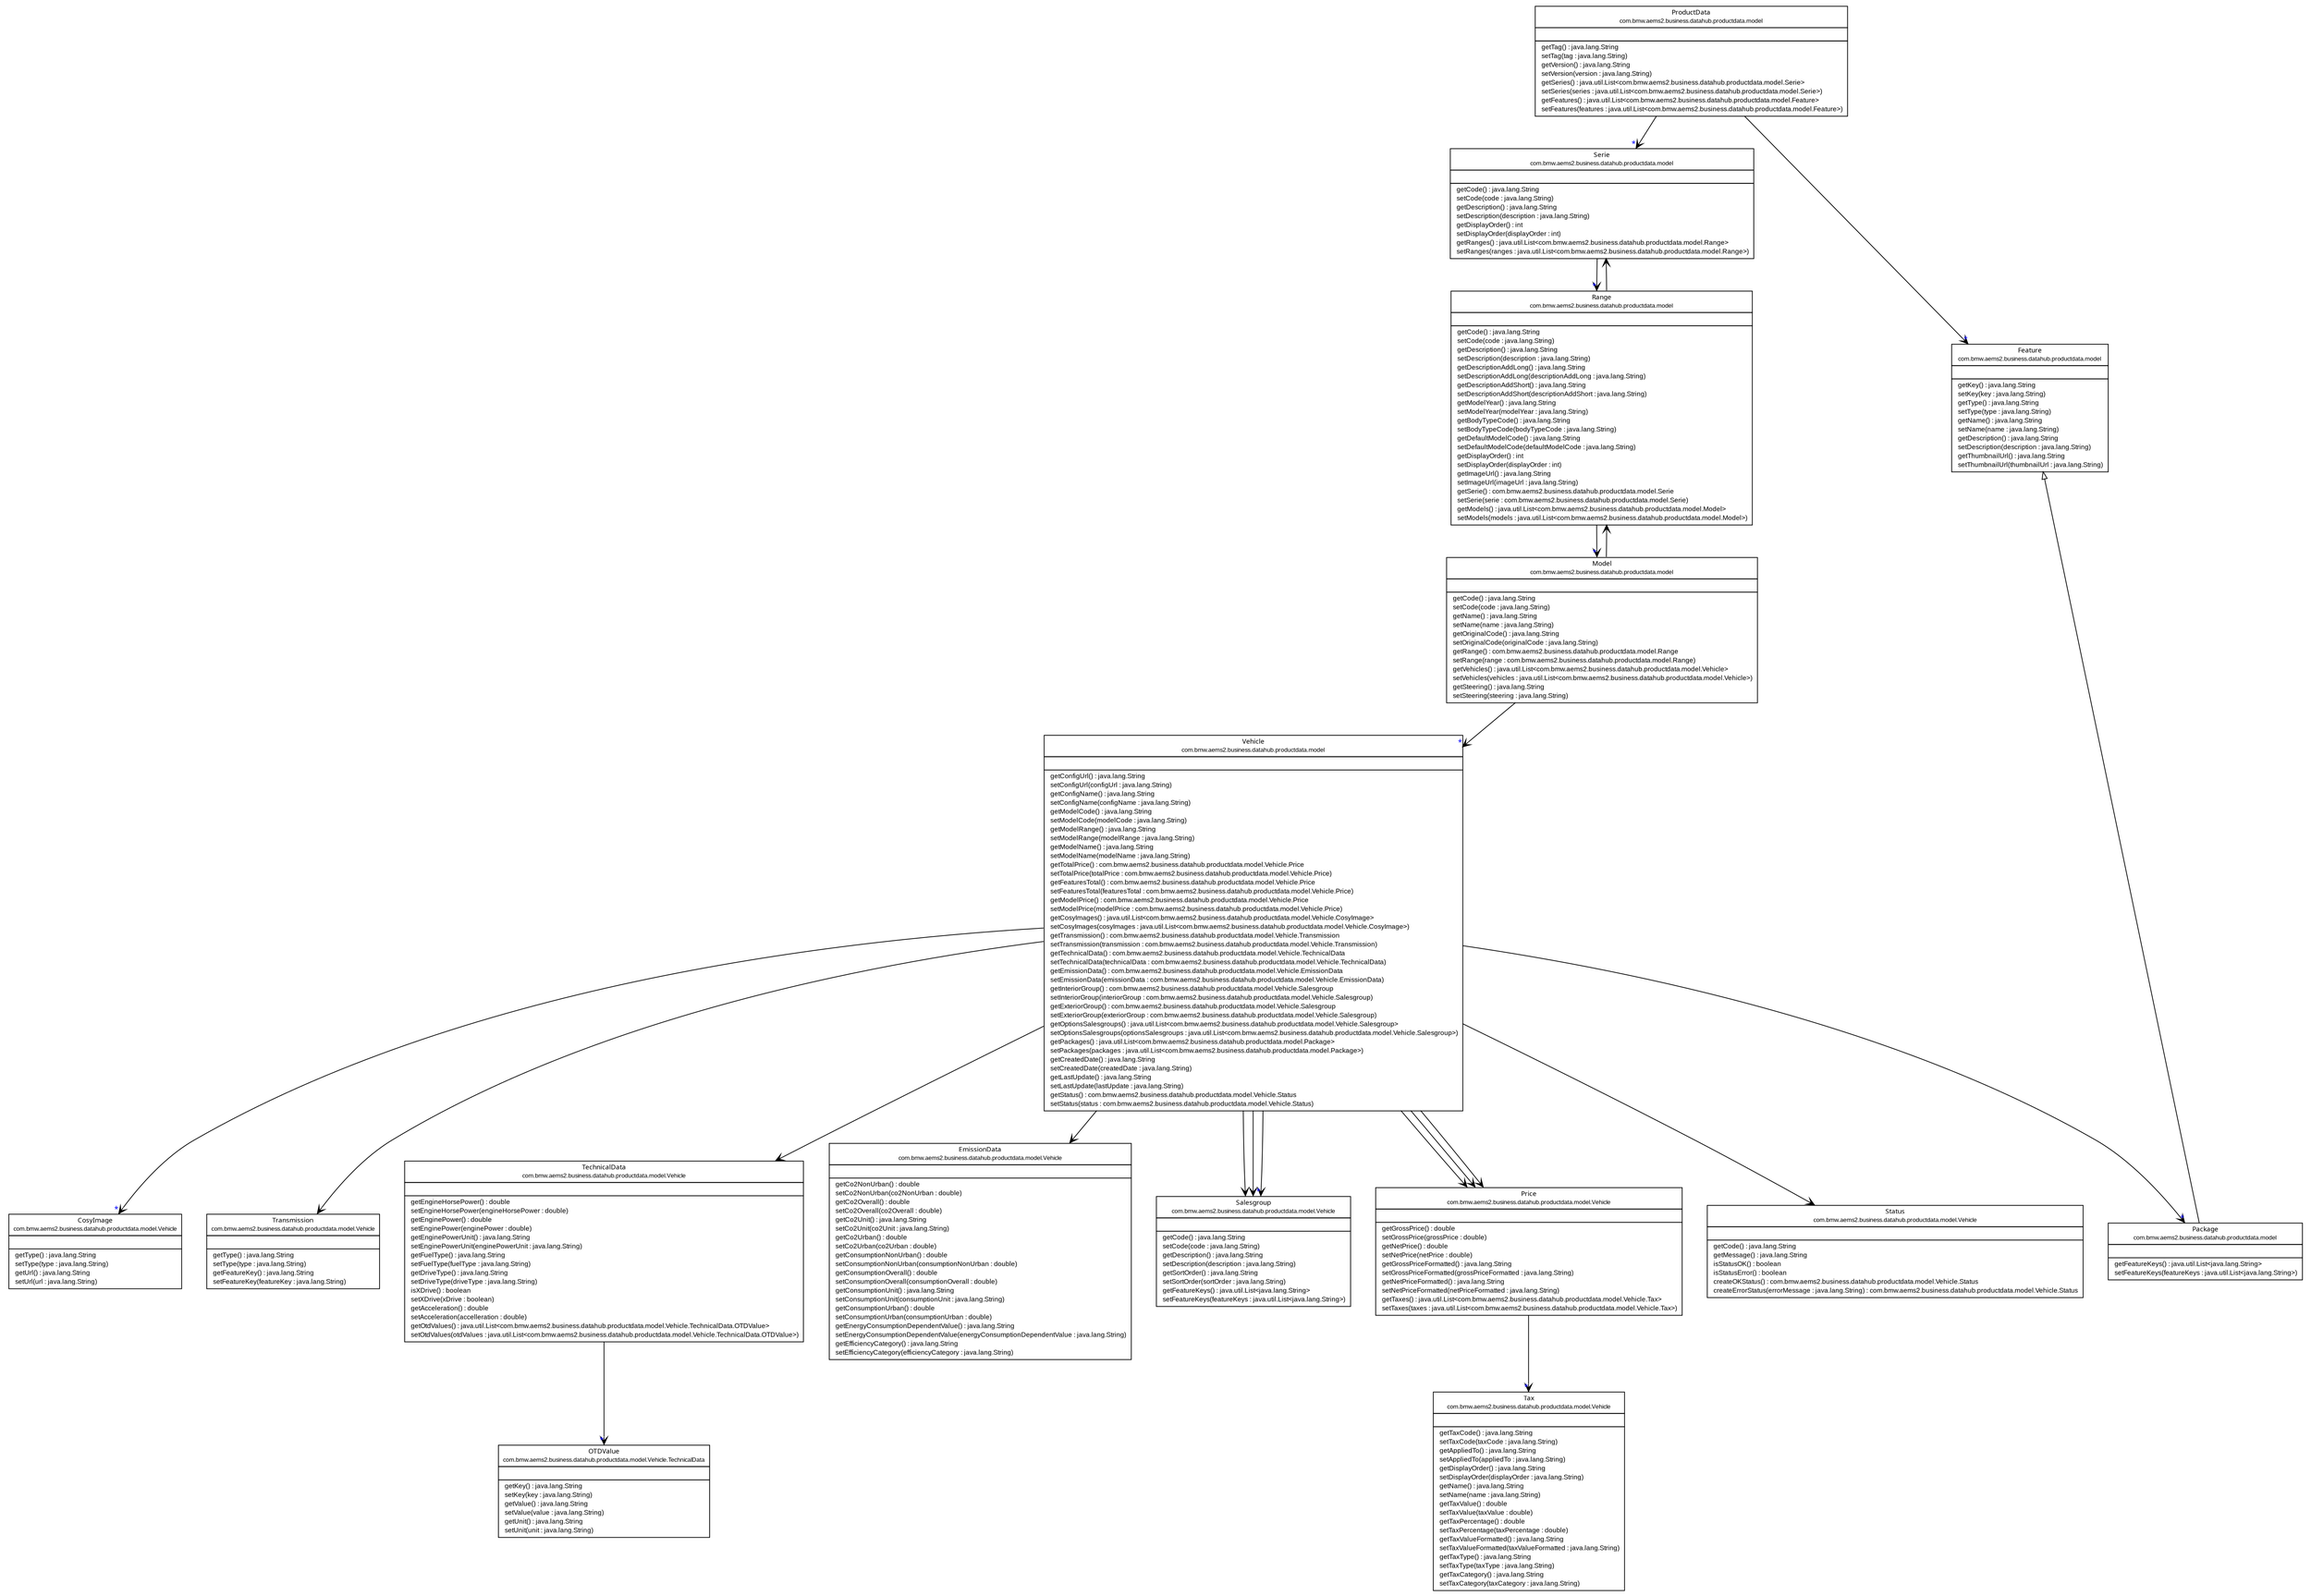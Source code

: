 #!/usr/local/bin/dot
#
# Class diagram 
# Generated by UMLGraph version 5.2 (http://www.umlgraph.org/)
#

digraph G {
	edge [fontname="arialbd",fontsize=10,labelfontname="arialbd",labelfontsize=10];
	node [fontname="arial",fontsize=10,shape=plaintext];
	nodesep=0.25;
	ranksep=0.5;
	// com.bmw.aems2.business.datahub.productdata.model.Vehicle
	c76 [label=<<table title="com.bmw.aems2.business.datahub.productdata.model.Vehicle" border="0" cellborder="1" cellspacing="0" cellpadding="2" port="p">
		<tr><td><table border="0" cellspacing="0" cellpadding="1">
<tr><td align="center" balign="center"><font face="arialbd"> Vehicle </font></td></tr>
<tr><td align="center" balign="center"><font point-size="8.0"> com.bmw.aems2.business.datahub.productdata.model </font></td></tr>
		</table></td></tr>
		<tr><td><table border="0" cellspacing="0" cellpadding="1">
<tr><td align="left" balign="left">  </td></tr>
		</table></td></tr>
		<tr><td><table border="0" cellspacing="0" cellpadding="1">
<tr><td align="left" balign="left">  getConfigUrl() : java.lang.String </td></tr>
<tr><td align="left" balign="left">  setConfigUrl(configUrl : java.lang.String) </td></tr>
<tr><td align="left" balign="left">  getConfigName() : java.lang.String </td></tr>
<tr><td align="left" balign="left">  setConfigName(configName : java.lang.String) </td></tr>
<tr><td align="left" balign="left">  getModelCode() : java.lang.String </td></tr>
<tr><td align="left" balign="left">  setModelCode(modelCode : java.lang.String) </td></tr>
<tr><td align="left" balign="left">  getModelRange() : java.lang.String </td></tr>
<tr><td align="left" balign="left">  setModelRange(modelRange : java.lang.String) </td></tr>
<tr><td align="left" balign="left">  getModelName() : java.lang.String </td></tr>
<tr><td align="left" balign="left">  setModelName(modelName : java.lang.String) </td></tr>
<tr><td align="left" balign="left">  getTotalPrice() : com.bmw.aems2.business.datahub.productdata.model.Vehicle.Price </td></tr>
<tr><td align="left" balign="left">  setTotalPrice(totalPrice : com.bmw.aems2.business.datahub.productdata.model.Vehicle.Price) </td></tr>
<tr><td align="left" balign="left">  getFeaturesTotal() : com.bmw.aems2.business.datahub.productdata.model.Vehicle.Price </td></tr>
<tr><td align="left" balign="left">  setFeaturesTotal(featuresTotal : com.bmw.aems2.business.datahub.productdata.model.Vehicle.Price) </td></tr>
<tr><td align="left" balign="left">  getModelPrice() : com.bmw.aems2.business.datahub.productdata.model.Vehicle.Price </td></tr>
<tr><td align="left" balign="left">  setModelPrice(modelPrice : com.bmw.aems2.business.datahub.productdata.model.Vehicle.Price) </td></tr>
<tr><td align="left" balign="left">  getCosyImages() : java.util.List&lt;com.bmw.aems2.business.datahub.productdata.model.Vehicle.CosyImage&gt; </td></tr>
<tr><td align="left" balign="left">  setCosyImages(cosyImages : java.util.List&lt;com.bmw.aems2.business.datahub.productdata.model.Vehicle.CosyImage&gt;) </td></tr>
<tr><td align="left" balign="left">  getTransmission() : com.bmw.aems2.business.datahub.productdata.model.Vehicle.Transmission </td></tr>
<tr><td align="left" balign="left">  setTransmission(transmission : com.bmw.aems2.business.datahub.productdata.model.Vehicle.Transmission) </td></tr>
<tr><td align="left" balign="left">  getTechnicalData() : com.bmw.aems2.business.datahub.productdata.model.Vehicle.TechnicalData </td></tr>
<tr><td align="left" balign="left">  setTechnicalData(technicalData : com.bmw.aems2.business.datahub.productdata.model.Vehicle.TechnicalData) </td></tr>
<tr><td align="left" balign="left">  getEmissionData() : com.bmw.aems2.business.datahub.productdata.model.Vehicle.EmissionData </td></tr>
<tr><td align="left" balign="left">  setEmissionData(emissionData : com.bmw.aems2.business.datahub.productdata.model.Vehicle.EmissionData) </td></tr>
<tr><td align="left" balign="left">  getInteriorGroup() : com.bmw.aems2.business.datahub.productdata.model.Vehicle.Salesgroup </td></tr>
<tr><td align="left" balign="left">  setInteriorGroup(interiorGroup : com.bmw.aems2.business.datahub.productdata.model.Vehicle.Salesgroup) </td></tr>
<tr><td align="left" balign="left">  getExteriorGroup() : com.bmw.aems2.business.datahub.productdata.model.Vehicle.Salesgroup </td></tr>
<tr><td align="left" balign="left">  setExteriorGroup(exteriorGroup : com.bmw.aems2.business.datahub.productdata.model.Vehicle.Salesgroup) </td></tr>
<tr><td align="left" balign="left">  getOptionsSalesgroups() : java.util.List&lt;com.bmw.aems2.business.datahub.productdata.model.Vehicle.Salesgroup&gt; </td></tr>
<tr><td align="left" balign="left">  setOptionsSalesgroups(optionsSalesgroups : java.util.List&lt;com.bmw.aems2.business.datahub.productdata.model.Vehicle.Salesgroup&gt;) </td></tr>
<tr><td align="left" balign="left">  getPackages() : java.util.List&lt;com.bmw.aems2.business.datahub.productdata.model.Package&gt; </td></tr>
<tr><td align="left" balign="left">  setPackages(packages : java.util.List&lt;com.bmw.aems2.business.datahub.productdata.model.Package&gt;) </td></tr>
<tr><td align="left" balign="left">  getCreatedDate() : java.lang.String </td></tr>
<tr><td align="left" balign="left">  setCreatedDate(createdDate : java.lang.String) </td></tr>
<tr><td align="left" balign="left">  getLastUpdate() : java.lang.String </td></tr>
<tr><td align="left" balign="left">  setLastUpdate(lastUpdate : java.lang.String) </td></tr>
<tr><td align="left" balign="left">  getStatus() : com.bmw.aems2.business.datahub.productdata.model.Vehicle.Status </td></tr>
<tr><td align="left" balign="left">  setStatus(status : com.bmw.aems2.business.datahub.productdata.model.Vehicle.Status) </td></tr>
		</table></td></tr>
		</table>>, fontname="arial", fontcolor="black", fontsize=9.0];
	// com.bmw.aems2.business.datahub.productdata.model.Vehicle.CosyImage
	c77 [label=<<table title="com.bmw.aems2.business.datahub.productdata.model.Vehicle.CosyImage" border="0" cellborder="1" cellspacing="0" cellpadding="2" port="p">
		<tr><td><table border="0" cellspacing="0" cellpadding="1">
<tr><td align="center" balign="center"><font face="arialbd"> CosyImage </font></td></tr>
<tr><td align="center" balign="center"><font point-size="8.0"> com.bmw.aems2.business.datahub.productdata.model.Vehicle </font></td></tr>
		</table></td></tr>
		<tr><td><table border="0" cellspacing="0" cellpadding="1">
<tr><td align="left" balign="left">  </td></tr>
		</table></td></tr>
		<tr><td><table border="0" cellspacing="0" cellpadding="1">
<tr><td align="left" balign="left">  getType() : java.lang.String </td></tr>
<tr><td align="left" balign="left">  setType(type : java.lang.String) </td></tr>
<tr><td align="left" balign="left">  getUrl() : java.lang.String </td></tr>
<tr><td align="left" balign="left">  setUrl(url : java.lang.String) </td></tr>
		</table></td></tr>
		</table>>, fontname="arial", fontcolor="black", fontsize=9.0];
	// com.bmw.aems2.business.datahub.productdata.model.Vehicle.Transmission
	c78 [label=<<table title="com.bmw.aems2.business.datahub.productdata.model.Vehicle.Transmission" border="0" cellborder="1" cellspacing="0" cellpadding="2" port="p">
		<tr><td><table border="0" cellspacing="0" cellpadding="1">
<tr><td align="center" balign="center"><font face="arialbd"> Transmission </font></td></tr>
<tr><td align="center" balign="center"><font point-size="8.0"> com.bmw.aems2.business.datahub.productdata.model.Vehicle </font></td></tr>
		</table></td></tr>
		<tr><td><table border="0" cellspacing="0" cellpadding="1">
<tr><td align="left" balign="left">  </td></tr>
		</table></td></tr>
		<tr><td><table border="0" cellspacing="0" cellpadding="1">
<tr><td align="left" balign="left">  getType() : java.lang.String </td></tr>
<tr><td align="left" balign="left">  setType(type : java.lang.String) </td></tr>
<tr><td align="left" balign="left">  getFeatureKey() : java.lang.String </td></tr>
<tr><td align="left" balign="left">  setFeatureKey(featureKey : java.lang.String) </td></tr>
		</table></td></tr>
		</table>>, fontname="arial", fontcolor="black", fontsize=9.0];
	// com.bmw.aems2.business.datahub.productdata.model.Vehicle.TechnicalData
	c79 [label=<<table title="com.bmw.aems2.business.datahub.productdata.model.Vehicle.TechnicalData" border="0" cellborder="1" cellspacing="0" cellpadding="2" port="p">
		<tr><td><table border="0" cellspacing="0" cellpadding="1">
<tr><td align="center" balign="center"><font face="arialbd"> TechnicalData </font></td></tr>
<tr><td align="center" balign="center"><font point-size="8.0"> com.bmw.aems2.business.datahub.productdata.model.Vehicle </font></td></tr>
		</table></td></tr>
		<tr><td><table border="0" cellspacing="0" cellpadding="1">
<tr><td align="left" balign="left">  </td></tr>
		</table></td></tr>
		<tr><td><table border="0" cellspacing="0" cellpadding="1">
<tr><td align="left" balign="left">  getEngineHorsePower() : double </td></tr>
<tr><td align="left" balign="left">  setEngineHorsePower(engineHorsePower : double) </td></tr>
<tr><td align="left" balign="left">  getEnginePower() : double </td></tr>
<tr><td align="left" balign="left">  setEnginePower(enginePower : double) </td></tr>
<tr><td align="left" balign="left">  getEnginePowerUnit() : java.lang.String </td></tr>
<tr><td align="left" balign="left">  setEnginePowerUnit(enginePowerUnit : java.lang.String) </td></tr>
<tr><td align="left" balign="left">  getFuelType() : java.lang.String </td></tr>
<tr><td align="left" balign="left">  setFuelType(fuelType : java.lang.String) </td></tr>
<tr><td align="left" balign="left">  getDriveType() : java.lang.String </td></tr>
<tr><td align="left" balign="left">  setDriveType(driveType : java.lang.String) </td></tr>
<tr><td align="left" balign="left">  isXDrive() : boolean </td></tr>
<tr><td align="left" balign="left">  setXDrive(xDrive : boolean) </td></tr>
<tr><td align="left" balign="left">  getAcceleration() : double </td></tr>
<tr><td align="left" balign="left">  setAcceleration(accelleration : double) </td></tr>
<tr><td align="left" balign="left">  getOtdValues() : java.util.List&lt;com.bmw.aems2.business.datahub.productdata.model.Vehicle.TechnicalData.OTDValue&gt; </td></tr>
<tr><td align="left" balign="left">  setOtdValues(otdValues : java.util.List&lt;com.bmw.aems2.business.datahub.productdata.model.Vehicle.TechnicalData.OTDValue&gt;) </td></tr>
		</table></td></tr>
		</table>>, fontname="arial", fontcolor="black", fontsize=9.0];
	// com.bmw.aems2.business.datahub.productdata.model.Vehicle.TechnicalData.OTDValue
	c80 [label=<<table title="com.bmw.aems2.business.datahub.productdata.model.Vehicle.TechnicalData.OTDValue" border="0" cellborder="1" cellspacing="0" cellpadding="2" port="p">
		<tr><td><table border="0" cellspacing="0" cellpadding="1">
<tr><td align="center" balign="center"><font face="arialbd"> OTDValue </font></td></tr>
<tr><td align="center" balign="center"><font point-size="8.0"> com.bmw.aems2.business.datahub.productdata.model.Vehicle.TechnicalData </font></td></tr>
		</table></td></tr>
		<tr><td><table border="0" cellspacing="0" cellpadding="1">
<tr><td align="left" balign="left">  </td></tr>
		</table></td></tr>
		<tr><td><table border="0" cellspacing="0" cellpadding="1">
<tr><td align="left" balign="left">  getKey() : java.lang.String </td></tr>
<tr><td align="left" balign="left">  setKey(key : java.lang.String) </td></tr>
<tr><td align="left" balign="left">  getValue() : java.lang.String </td></tr>
<tr><td align="left" balign="left">  setValue(value : java.lang.String) </td></tr>
<tr><td align="left" balign="left">  getUnit() : java.lang.String </td></tr>
<tr><td align="left" balign="left">  setUnit(unit : java.lang.String) </td></tr>
		</table></td></tr>
		</table>>, fontname="arial", fontcolor="black", fontsize=9.0];
	// com.bmw.aems2.business.datahub.productdata.model.Vehicle.EmissionData
	c81 [label=<<table title="com.bmw.aems2.business.datahub.productdata.model.Vehicle.EmissionData" border="0" cellborder="1" cellspacing="0" cellpadding="2" port="p">
		<tr><td><table border="0" cellspacing="0" cellpadding="1">
<tr><td align="center" balign="center"><font face="arialbd"> EmissionData </font></td></tr>
<tr><td align="center" balign="center"><font point-size="8.0"> com.bmw.aems2.business.datahub.productdata.model.Vehicle </font></td></tr>
		</table></td></tr>
		<tr><td><table border="0" cellspacing="0" cellpadding="1">
<tr><td align="left" balign="left">  </td></tr>
		</table></td></tr>
		<tr><td><table border="0" cellspacing="0" cellpadding="1">
<tr><td align="left" balign="left">  getCo2NonUrban() : double </td></tr>
<tr><td align="left" balign="left">  setCo2NonUrban(co2NonUrban : double) </td></tr>
<tr><td align="left" balign="left">  getCo2Overall() : double </td></tr>
<tr><td align="left" balign="left">  setCo2Overall(co2Overall : double) </td></tr>
<tr><td align="left" balign="left">  getCo2Unit() : java.lang.String </td></tr>
<tr><td align="left" balign="left">  setCo2Unit(co2Unit : java.lang.String) </td></tr>
<tr><td align="left" balign="left">  getCo2Urban() : double </td></tr>
<tr><td align="left" balign="left">  setCo2Urban(co2Urban : double) </td></tr>
<tr><td align="left" balign="left">  getConsumptionNonUrban() : double </td></tr>
<tr><td align="left" balign="left">  setConsumptionNonUrban(consumptionNonUrban : double) </td></tr>
<tr><td align="left" balign="left">  getConsumptionOverall() : double </td></tr>
<tr><td align="left" balign="left">  setConsumptionOverall(consumptionOverall : double) </td></tr>
<tr><td align="left" balign="left">  getConsumptionUnit() : java.lang.String </td></tr>
<tr><td align="left" balign="left">  setConsumptionUnit(consumptionUnit : java.lang.String) </td></tr>
<tr><td align="left" balign="left">  getConsumptionUrban() : double </td></tr>
<tr><td align="left" balign="left">  setConsumptionUrban(consumptionUrban : double) </td></tr>
<tr><td align="left" balign="left">  getEnergyConsumptionDependentValue() : java.lang.String </td></tr>
<tr><td align="left" balign="left">  setEnergyConsumptionDependentValue(energyConsumptionDependentValue : java.lang.String) </td></tr>
<tr><td align="left" balign="left">  getEfficiencyCategory() : java.lang.String </td></tr>
<tr><td align="left" balign="left">  setEfficiencyCategory(efficiencyCategory : java.lang.String) </td></tr>
		</table></td></tr>
		</table>>, fontname="arial", fontcolor="black", fontsize=9.0];
	// com.bmw.aems2.business.datahub.productdata.model.Vehicle.Salesgroup
	c82 [label=<<table title="com.bmw.aems2.business.datahub.productdata.model.Vehicle.Salesgroup" border="0" cellborder="1" cellspacing="0" cellpadding="2" port="p">
		<tr><td><table border="0" cellspacing="0" cellpadding="1">
<tr><td align="center" balign="center"><font face="arialbd"> Salesgroup </font></td></tr>
<tr><td align="center" balign="center"><font point-size="8.0"> com.bmw.aems2.business.datahub.productdata.model.Vehicle </font></td></tr>
		</table></td></tr>
		<tr><td><table border="0" cellspacing="0" cellpadding="1">
<tr><td align="left" balign="left">  </td></tr>
		</table></td></tr>
		<tr><td><table border="0" cellspacing="0" cellpadding="1">
<tr><td align="left" balign="left">  getCode() : java.lang.String </td></tr>
<tr><td align="left" balign="left">  setCode(code : java.lang.String) </td></tr>
<tr><td align="left" balign="left">  getDescription() : java.lang.String </td></tr>
<tr><td align="left" balign="left">  setDescription(description : java.lang.String) </td></tr>
<tr><td align="left" balign="left">  getSortOrder() : java.lang.String </td></tr>
<tr><td align="left" balign="left">  setSortOrder(sortOrder : java.lang.String) </td></tr>
<tr><td align="left" balign="left">  getFeatureKeys() : java.util.List&lt;java.lang.String&gt; </td></tr>
<tr><td align="left" balign="left">  setFeatureKeys(featureKeys : java.util.List&lt;java.lang.String&gt;) </td></tr>
		</table></td></tr>
		</table>>, fontname="arial", fontcolor="black", fontsize=9.0];
	// com.bmw.aems2.business.datahub.productdata.model.Vehicle.Price
	c83 [label=<<table title="com.bmw.aems2.business.datahub.productdata.model.Vehicle.Price" border="0" cellborder="1" cellspacing="0" cellpadding="2" port="p">
		<tr><td><table border="0" cellspacing="0" cellpadding="1">
<tr><td align="center" balign="center"><font face="arialbd"> Price </font></td></tr>
<tr><td align="center" balign="center"><font point-size="8.0"> com.bmw.aems2.business.datahub.productdata.model.Vehicle </font></td></tr>
		</table></td></tr>
		<tr><td><table border="0" cellspacing="0" cellpadding="1">
<tr><td align="left" balign="left">  </td></tr>
		</table></td></tr>
		<tr><td><table border="0" cellspacing="0" cellpadding="1">
<tr><td align="left" balign="left">  getGrossPrice() : double </td></tr>
<tr><td align="left" balign="left">  setGrossPrice(grossPrice : double) </td></tr>
<tr><td align="left" balign="left">  getNetPrice() : double </td></tr>
<tr><td align="left" balign="left">  setNetPrice(netPrice : double) </td></tr>
<tr><td align="left" balign="left">  getGrossPriceFormatted() : java.lang.String </td></tr>
<tr><td align="left" balign="left">  setGrossPriceFormatted(grossPriceFormatted : java.lang.String) </td></tr>
<tr><td align="left" balign="left">  getNetPriceFormatted() : java.lang.String </td></tr>
<tr><td align="left" balign="left">  setNetPriceFormatted(netPriceFormatted : java.lang.String) </td></tr>
<tr><td align="left" balign="left">  getTaxes() : java.util.List&lt;com.bmw.aems2.business.datahub.productdata.model.Vehicle.Tax&gt; </td></tr>
<tr><td align="left" balign="left">  setTaxes(taxes : java.util.List&lt;com.bmw.aems2.business.datahub.productdata.model.Vehicle.Tax&gt;) </td></tr>
		</table></td></tr>
		</table>>, fontname="arial", fontcolor="black", fontsize=9.0];
	// com.bmw.aems2.business.datahub.productdata.model.Vehicle.Tax
	c84 [label=<<table title="com.bmw.aems2.business.datahub.productdata.model.Vehicle.Tax" border="0" cellborder="1" cellspacing="0" cellpadding="2" port="p">
		<tr><td><table border="0" cellspacing="0" cellpadding="1">
<tr><td align="center" balign="center"><font face="arialbd"> Tax </font></td></tr>
<tr><td align="center" balign="center"><font point-size="8.0"> com.bmw.aems2.business.datahub.productdata.model.Vehicle </font></td></tr>
		</table></td></tr>
		<tr><td><table border="0" cellspacing="0" cellpadding="1">
<tr><td align="left" balign="left">  </td></tr>
		</table></td></tr>
		<tr><td><table border="0" cellspacing="0" cellpadding="1">
<tr><td align="left" balign="left">  getTaxCode() : java.lang.String </td></tr>
<tr><td align="left" balign="left">  setTaxCode(taxCode : java.lang.String) </td></tr>
<tr><td align="left" balign="left">  getAppliedTo() : java.lang.String </td></tr>
<tr><td align="left" balign="left">  setAppliedTo(appliedTo : java.lang.String) </td></tr>
<tr><td align="left" balign="left">  getDisplayOrder() : java.lang.String </td></tr>
<tr><td align="left" balign="left">  setDisplayOrder(displayOrder : java.lang.String) </td></tr>
<tr><td align="left" balign="left">  getName() : java.lang.String </td></tr>
<tr><td align="left" balign="left">  setName(name : java.lang.String) </td></tr>
<tr><td align="left" balign="left">  getTaxValue() : double </td></tr>
<tr><td align="left" balign="left">  setTaxValue(taxValue : double) </td></tr>
<tr><td align="left" balign="left">  getTaxPercentage() : double </td></tr>
<tr><td align="left" balign="left">  setTaxPercentage(taxPercentage : double) </td></tr>
<tr><td align="left" balign="left">  getTaxValueFormatted() : java.lang.String </td></tr>
<tr><td align="left" balign="left">  setTaxValueFormatted(taxValueFormatted : java.lang.String) </td></tr>
<tr><td align="left" balign="left">  getTaxType() : java.lang.String </td></tr>
<tr><td align="left" balign="left">  setTaxType(taxType : java.lang.String) </td></tr>
<tr><td align="left" balign="left">  getTaxCategory() : java.lang.String </td></tr>
<tr><td align="left" balign="left">  setTaxCategory(taxCategory : java.lang.String) </td></tr>
		</table></td></tr>
		</table>>, fontname="arial", fontcolor="black", fontsize=9.0];
	// com.bmw.aems2.business.datahub.productdata.model.Vehicle.Status
	c85 [label=<<table title="com.bmw.aems2.business.datahub.productdata.model.Vehicle.Status" border="0" cellborder="1" cellspacing="0" cellpadding="2" port="p">
		<tr><td><table border="0" cellspacing="0" cellpadding="1">
<tr><td align="center" balign="center"><font face="arialbd"> Status </font></td></tr>
<tr><td align="center" balign="center"><font point-size="8.0"> com.bmw.aems2.business.datahub.productdata.model.Vehicle </font></td></tr>
		</table></td></tr>
		<tr><td><table border="0" cellspacing="0" cellpadding="1">
<tr><td align="left" balign="left">  </td></tr>
		</table></td></tr>
		<tr><td><table border="0" cellspacing="0" cellpadding="1">
<tr><td align="left" balign="left">  getCode() : java.lang.String </td></tr>
<tr><td align="left" balign="left">  getMessage() : java.lang.String </td></tr>
<tr><td align="left" balign="left">  isStatusOK() : boolean </td></tr>
<tr><td align="left" balign="left">  isStatusError() : boolean </td></tr>
<tr><td align="left" balign="left">  createOKStatus() : com.bmw.aems2.business.datahub.productdata.model.Vehicle.Status </td></tr>
<tr><td align="left" balign="left">  createErrorStatus(errorMessage : java.lang.String) : com.bmw.aems2.business.datahub.productdata.model.Vehicle.Status </td></tr>
		</table></td></tr>
		</table>>, fontname="arial", fontcolor="black", fontsize=9.0];
	// com.bmw.aems2.business.datahub.productdata.model.Serie
	c86 [label=<<table title="com.bmw.aems2.business.datahub.productdata.model.Serie" border="0" cellborder="1" cellspacing="0" cellpadding="2" port="p">
		<tr><td><table border="0" cellspacing="0" cellpadding="1">
<tr><td align="center" balign="center"><font face="arialbd"> Serie </font></td></tr>
<tr><td align="center" balign="center"><font point-size="8.0"> com.bmw.aems2.business.datahub.productdata.model </font></td></tr>
		</table></td></tr>
		<tr><td><table border="0" cellspacing="0" cellpadding="1">
<tr><td align="left" balign="left">  </td></tr>
		</table></td></tr>
		<tr><td><table border="0" cellspacing="0" cellpadding="1">
<tr><td align="left" balign="left">  getCode() : java.lang.String </td></tr>
<tr><td align="left" balign="left">  setCode(code : java.lang.String) </td></tr>
<tr><td align="left" balign="left">  getDescription() : java.lang.String </td></tr>
<tr><td align="left" balign="left">  setDescription(description : java.lang.String) </td></tr>
<tr><td align="left" balign="left">  getDisplayOrder() : int </td></tr>
<tr><td align="left" balign="left">  setDisplayOrder(displayOrder : int) </td></tr>
<tr><td align="left" balign="left">  getRanges() : java.util.List&lt;com.bmw.aems2.business.datahub.productdata.model.Range&gt; </td></tr>
<tr><td align="left" balign="left">  setRanges(ranges : java.util.List&lt;com.bmw.aems2.business.datahub.productdata.model.Range&gt;) </td></tr>
		</table></td></tr>
		</table>>, fontname="arial", fontcolor="black", fontsize=9.0];
	// com.bmw.aems2.business.datahub.productdata.model.Range
	c87 [label=<<table title="com.bmw.aems2.business.datahub.productdata.model.Range" border="0" cellborder="1" cellspacing="0" cellpadding="2" port="p">
		<tr><td><table border="0" cellspacing="0" cellpadding="1">
<tr><td align="center" balign="center"><font face="arialbd"> Range </font></td></tr>
<tr><td align="center" balign="center"><font point-size="8.0"> com.bmw.aems2.business.datahub.productdata.model </font></td></tr>
		</table></td></tr>
		<tr><td><table border="0" cellspacing="0" cellpadding="1">
<tr><td align="left" balign="left">  </td></tr>
		</table></td></tr>
		<tr><td><table border="0" cellspacing="0" cellpadding="1">
<tr><td align="left" balign="left">  getCode() : java.lang.String </td></tr>
<tr><td align="left" balign="left">  setCode(code : java.lang.String) </td></tr>
<tr><td align="left" balign="left">  getDescription() : java.lang.String </td></tr>
<tr><td align="left" balign="left">  setDescription(description : java.lang.String) </td></tr>
<tr><td align="left" balign="left">  getDescriptionAddLong() : java.lang.String </td></tr>
<tr><td align="left" balign="left">  setDescriptionAddLong(descriptionAddLong : java.lang.String) </td></tr>
<tr><td align="left" balign="left">  getDescriptionAddShort() : java.lang.String </td></tr>
<tr><td align="left" balign="left">  setDescriptionAddShort(descriptionAddShort : java.lang.String) </td></tr>
<tr><td align="left" balign="left">  getModelYear() : java.lang.String </td></tr>
<tr><td align="left" balign="left">  setModelYear(modelYear : java.lang.String) </td></tr>
<tr><td align="left" balign="left">  getBodyTypeCode() : java.lang.String </td></tr>
<tr><td align="left" balign="left">  setBodyTypeCode(bodyTypeCode : java.lang.String) </td></tr>
<tr><td align="left" balign="left">  getDefaultModelCode() : java.lang.String </td></tr>
<tr><td align="left" balign="left">  setDefaultModelCode(defaultModelCode : java.lang.String) </td></tr>
<tr><td align="left" balign="left">  getDisplayOrder() : int </td></tr>
<tr><td align="left" balign="left">  setDisplayOrder(displayOrder : int) </td></tr>
<tr><td align="left" balign="left">  getImageUrl() : java.lang.String </td></tr>
<tr><td align="left" balign="left">  setImageUrl(imageUrl : java.lang.String) </td></tr>
<tr><td align="left" balign="left">  getSerie() : com.bmw.aems2.business.datahub.productdata.model.Serie </td></tr>
<tr><td align="left" balign="left">  setSerie(serie : com.bmw.aems2.business.datahub.productdata.model.Serie) </td></tr>
<tr><td align="left" balign="left">  getModels() : java.util.List&lt;com.bmw.aems2.business.datahub.productdata.model.Model&gt; </td></tr>
<tr><td align="left" balign="left">  setModels(models : java.util.List&lt;com.bmw.aems2.business.datahub.productdata.model.Model&gt;) </td></tr>
		</table></td></tr>
		</table>>, fontname="arial", fontcolor="black", fontsize=9.0];
	// com.bmw.aems2.business.datahub.productdata.model.ProductData
	c88 [label=<<table title="com.bmw.aems2.business.datahub.productdata.model.ProductData" border="0" cellborder="1" cellspacing="0" cellpadding="2" port="p">
		<tr><td><table border="0" cellspacing="0" cellpadding="1">
<tr><td align="center" balign="center"><font face="arialbd"> ProductData </font></td></tr>
<tr><td align="center" balign="center"><font point-size="8.0"> com.bmw.aems2.business.datahub.productdata.model </font></td></tr>
		</table></td></tr>
		<tr><td><table border="0" cellspacing="0" cellpadding="1">
<tr><td align="left" balign="left">  </td></tr>
		</table></td></tr>
		<tr><td><table border="0" cellspacing="0" cellpadding="1">
<tr><td align="left" balign="left">  getTag() : java.lang.String </td></tr>
<tr><td align="left" balign="left">  setTag(tag : java.lang.String) </td></tr>
<tr><td align="left" balign="left">  getVersion() : java.lang.String </td></tr>
<tr><td align="left" balign="left">  setVersion(version : java.lang.String) </td></tr>
<tr><td align="left" balign="left">  getSeries() : java.util.List&lt;com.bmw.aems2.business.datahub.productdata.model.Serie&gt; </td></tr>
<tr><td align="left" balign="left">  setSeries(series : java.util.List&lt;com.bmw.aems2.business.datahub.productdata.model.Serie&gt;) </td></tr>
<tr><td align="left" balign="left">  getFeatures() : java.util.List&lt;com.bmw.aems2.business.datahub.productdata.model.Feature&gt; </td></tr>
<tr><td align="left" balign="left">  setFeatures(features : java.util.List&lt;com.bmw.aems2.business.datahub.productdata.model.Feature&gt;) </td></tr>
		</table></td></tr>
		</table>>, fontname="arial", fontcolor="black", fontsize=9.0];
	// com.bmw.aems2.business.datahub.productdata.model.Package
	c89 [label=<<table title="com.bmw.aems2.business.datahub.productdata.model.Package" border="0" cellborder="1" cellspacing="0" cellpadding="2" port="p">
		<tr><td><table border="0" cellspacing="0" cellpadding="1">
<tr><td align="center" balign="center"><font face="arialbd"> Package </font></td></tr>
<tr><td align="center" balign="center"><font point-size="8.0"> com.bmw.aems2.business.datahub.productdata.model </font></td></tr>
		</table></td></tr>
		<tr><td><table border="0" cellspacing="0" cellpadding="1">
<tr><td align="left" balign="left">  </td></tr>
		</table></td></tr>
		<tr><td><table border="0" cellspacing="0" cellpadding="1">
<tr><td align="left" balign="left">  getFeatureKeys() : java.util.List&lt;java.lang.String&gt; </td></tr>
<tr><td align="left" balign="left">  setFeatureKeys(featureKeys : java.util.List&lt;java.lang.String&gt;) </td></tr>
		</table></td></tr>
		</table>>, fontname="arial", fontcolor="black", fontsize=9.0];
	// com.bmw.aems2.business.datahub.productdata.model.Model
	c90 [label=<<table title="com.bmw.aems2.business.datahub.productdata.model.Model" border="0" cellborder="1" cellspacing="0" cellpadding="2" port="p">
		<tr><td><table border="0" cellspacing="0" cellpadding="1">
<tr><td align="center" balign="center"><font face="arialbd"> Model </font></td></tr>
<tr><td align="center" balign="center"><font point-size="8.0"> com.bmw.aems2.business.datahub.productdata.model </font></td></tr>
		</table></td></tr>
		<tr><td><table border="0" cellspacing="0" cellpadding="1">
<tr><td align="left" balign="left">  </td></tr>
		</table></td></tr>
		<tr><td><table border="0" cellspacing="0" cellpadding="1">
<tr><td align="left" balign="left">  getCode() : java.lang.String </td></tr>
<tr><td align="left" balign="left">  setCode(code : java.lang.String) </td></tr>
<tr><td align="left" balign="left">  getName() : java.lang.String </td></tr>
<tr><td align="left" balign="left">  setName(name : java.lang.String) </td></tr>
<tr><td align="left" balign="left">  getOriginalCode() : java.lang.String </td></tr>
<tr><td align="left" balign="left">  setOriginalCode(originalCode : java.lang.String) </td></tr>
<tr><td align="left" balign="left">  getRange() : com.bmw.aems2.business.datahub.productdata.model.Range </td></tr>
<tr><td align="left" balign="left">  setRange(range : com.bmw.aems2.business.datahub.productdata.model.Range) </td></tr>
<tr><td align="left" balign="left">  getVehicles() : java.util.List&lt;com.bmw.aems2.business.datahub.productdata.model.Vehicle&gt; </td></tr>
<tr><td align="left" balign="left">  setVehicles(vehicles : java.util.List&lt;com.bmw.aems2.business.datahub.productdata.model.Vehicle&gt;) </td></tr>
<tr><td align="left" balign="left">  getSteering() : java.lang.String </td></tr>
<tr><td align="left" balign="left">  setSteering(steering : java.lang.String) </td></tr>
		</table></td></tr>
		</table>>, fontname="arial", fontcolor="black", fontsize=9.0];
	// com.bmw.aems2.business.datahub.productdata.model.Feature
	c91 [label=<<table title="com.bmw.aems2.business.datahub.productdata.model.Feature" border="0" cellborder="1" cellspacing="0" cellpadding="2" port="p">
		<tr><td><table border="0" cellspacing="0" cellpadding="1">
<tr><td align="center" balign="center"><font face="arialbd"> Feature </font></td></tr>
<tr><td align="center" balign="center"><font point-size="8.0"> com.bmw.aems2.business.datahub.productdata.model </font></td></tr>
		</table></td></tr>
		<tr><td><table border="0" cellspacing="0" cellpadding="1">
<tr><td align="left" balign="left">  </td></tr>
		</table></td></tr>
		<tr><td><table border="0" cellspacing="0" cellpadding="1">
<tr><td align="left" balign="left">  getKey() : java.lang.String </td></tr>
<tr><td align="left" balign="left">  setKey(key : java.lang.String) </td></tr>
<tr><td align="left" balign="left">  getType() : java.lang.String </td></tr>
<tr><td align="left" balign="left">  setType(type : java.lang.String) </td></tr>
<tr><td align="left" balign="left">  getName() : java.lang.String </td></tr>
<tr><td align="left" balign="left">  setName(name : java.lang.String) </td></tr>
<tr><td align="left" balign="left">  getDescription() : java.lang.String </td></tr>
<tr><td align="left" balign="left">  setDescription(description : java.lang.String) </td></tr>
<tr><td align="left" balign="left">  getThumbnailUrl() : java.lang.String </td></tr>
<tr><td align="left" balign="left">  setThumbnailUrl(thumbnailUrl : java.lang.String) </td></tr>
		</table></td></tr>
		</table>>, fontname="arial", fontcolor="black", fontsize=9.0];
	//com.bmw.aems2.business.datahub.productdata.model.Package extends com.bmw.aems2.business.datahub.productdata.model.Feature
	c91:p -> c89:p [dir=back,arrowtail=empty];
	// com.bmw.aems2.business.datahub.productdata.model.Vehicle NAVASSOC com.bmw.aems2.business.datahub.productdata.model.Vehicle.Price
	c76:p -> c83:p [taillabel="", label="", headlabel="", fontname="arialbd", fontcolor="blue", fontsize=10.0, color="black", arrowhead=open];
	// com.bmw.aems2.business.datahub.productdata.model.Vehicle NAVASSOC com.bmw.aems2.business.datahub.productdata.model.Vehicle.Price
	c76:p -> c83:p [taillabel="", label="", headlabel="", fontname="arialbd", fontcolor="blue", fontsize=10.0, color="black", arrowhead=open];
	// com.bmw.aems2.business.datahub.productdata.model.Vehicle NAVASSOC com.bmw.aems2.business.datahub.productdata.model.Vehicle.Price
	c76:p -> c83:p [taillabel="", label="", headlabel="", fontname="arialbd", fontcolor="blue", fontsize=10.0, color="black", arrowhead=open];
	// com.bmw.aems2.business.datahub.productdata.model.Vehicle NAVASSOC com.bmw.aems2.business.datahub.productdata.model.Vehicle.CosyImage
	c76:p -> c77:p [taillabel="", label="", headlabel="*", fontname="arialbd", fontcolor="blue", fontsize=10.0, color="black", arrowhead=open];
	// com.bmw.aems2.business.datahub.productdata.model.Vehicle NAVASSOC com.bmw.aems2.business.datahub.productdata.model.Vehicle.Transmission
	c76:p -> c78:p [taillabel="", label="", headlabel="", fontname="arialbd", fontcolor="blue", fontsize=10.0, color="black", arrowhead=open];
	// com.bmw.aems2.business.datahub.productdata.model.Vehicle NAVASSOC com.bmw.aems2.business.datahub.productdata.model.Vehicle.TechnicalData
	c76:p -> c79:p [taillabel="", label="", headlabel="", fontname="arialbd", fontcolor="blue", fontsize=10.0, color="black", arrowhead=open];
	// com.bmw.aems2.business.datahub.productdata.model.Vehicle NAVASSOC com.bmw.aems2.business.datahub.productdata.model.Vehicle.EmissionData
	c76:p -> c81:p [taillabel="", label="", headlabel="", fontname="arialbd", fontcolor="blue", fontsize=10.0, color="black", arrowhead=open];
	// com.bmw.aems2.business.datahub.productdata.model.Vehicle NAVASSOC com.bmw.aems2.business.datahub.productdata.model.Vehicle.Salesgroup
	c76:p -> c82:p [taillabel="", label="", headlabel="", fontname="arialbd", fontcolor="blue", fontsize=10.0, color="black", arrowhead=open];
	// com.bmw.aems2.business.datahub.productdata.model.Vehicle NAVASSOC com.bmw.aems2.business.datahub.productdata.model.Vehicle.Salesgroup
	c76:p -> c82:p [taillabel="", label="", headlabel="", fontname="arialbd", fontcolor="blue", fontsize=10.0, color="black", arrowhead=open];
	// com.bmw.aems2.business.datahub.productdata.model.Vehicle NAVASSOC com.bmw.aems2.business.datahub.productdata.model.Vehicle.Salesgroup
	c76:p -> c82:p [taillabel="", label="", headlabel="*", fontname="arialbd", fontcolor="blue", fontsize=10.0, color="black", arrowhead=open];
	// com.bmw.aems2.business.datahub.productdata.model.Vehicle NAVASSOC com.bmw.aems2.business.datahub.productdata.model.Package
	c76:p -> c89:p [taillabel="", label="", headlabel="*", fontname="arialbd", fontcolor="blue", fontsize=10.0, color="black", arrowhead=open];
	// com.bmw.aems2.business.datahub.productdata.model.Vehicle NAVASSOC com.bmw.aems2.business.datahub.productdata.model.Vehicle.Status
	c76:p -> c85:p [taillabel="", label="", headlabel="", fontname="arialbd", fontcolor="blue", fontsize=10.0, color="black", arrowhead=open];
	// com.bmw.aems2.business.datahub.productdata.model.Vehicle.TechnicalData NAVASSOC com.bmw.aems2.business.datahub.productdata.model.Vehicle.TechnicalData.OTDValue
	c79:p -> c80:p [taillabel="", label="", headlabel="*", fontname="arialbd", fontcolor="blue", fontsize=10.0, color="black", arrowhead=open];
	// com.bmw.aems2.business.datahub.productdata.model.Vehicle.Price NAVASSOC com.bmw.aems2.business.datahub.productdata.model.Vehicle.Tax
	c83:p -> c84:p [taillabel="", label="", headlabel="*", fontname="arialbd", fontcolor="blue", fontsize=10.0, color="black", arrowhead=open];
	// com.bmw.aems2.business.datahub.productdata.model.Serie NAVASSOC com.bmw.aems2.business.datahub.productdata.model.Range
	c86:p -> c87:p [taillabel="", label="", headlabel="*", fontname="arialbd", fontcolor="blue", fontsize=10.0, color="black", arrowhead=open];
	// com.bmw.aems2.business.datahub.productdata.model.Range NAVASSOC com.bmw.aems2.business.datahub.productdata.model.Serie
	c87:p -> c86:p [taillabel="", label="", headlabel="", fontname="arialbd", fontcolor="blue", fontsize=10.0, color="black", arrowhead=open];
	// com.bmw.aems2.business.datahub.productdata.model.Range NAVASSOC com.bmw.aems2.business.datahub.productdata.model.Model
	c87:p -> c90:p [taillabel="", label="", headlabel="*", fontname="arialbd", fontcolor="blue", fontsize=10.0, color="black", arrowhead=open];
	// com.bmw.aems2.business.datahub.productdata.model.ProductData NAVASSOC com.bmw.aems2.business.datahub.productdata.model.Serie
	c88:p -> c86:p [taillabel="", label="", headlabel="*", fontname="arialbd", fontcolor="blue", fontsize=10.0, color="black", arrowhead=open];
	// com.bmw.aems2.business.datahub.productdata.model.ProductData NAVASSOC com.bmw.aems2.business.datahub.productdata.model.Feature
	c88:p -> c91:p [taillabel="", label="", headlabel="*", fontname="arialbd", fontcolor="blue", fontsize=10.0, color="black", arrowhead=open];
	// com.bmw.aems2.business.datahub.productdata.model.Model NAVASSOC com.bmw.aems2.business.datahub.productdata.model.Range
	c90:p -> c87:p [taillabel="", label="", headlabel="", fontname="arialbd", fontcolor="blue", fontsize=10.0, color="black", arrowhead=open];
	// com.bmw.aems2.business.datahub.productdata.model.Model NAVASSOC com.bmw.aems2.business.datahub.productdata.model.Vehicle
	c90:p -> c76:p [taillabel="", label="", headlabel="*", fontname="arialbd", fontcolor="blue", fontsize=10.0, color="black", arrowhead=open];
}

